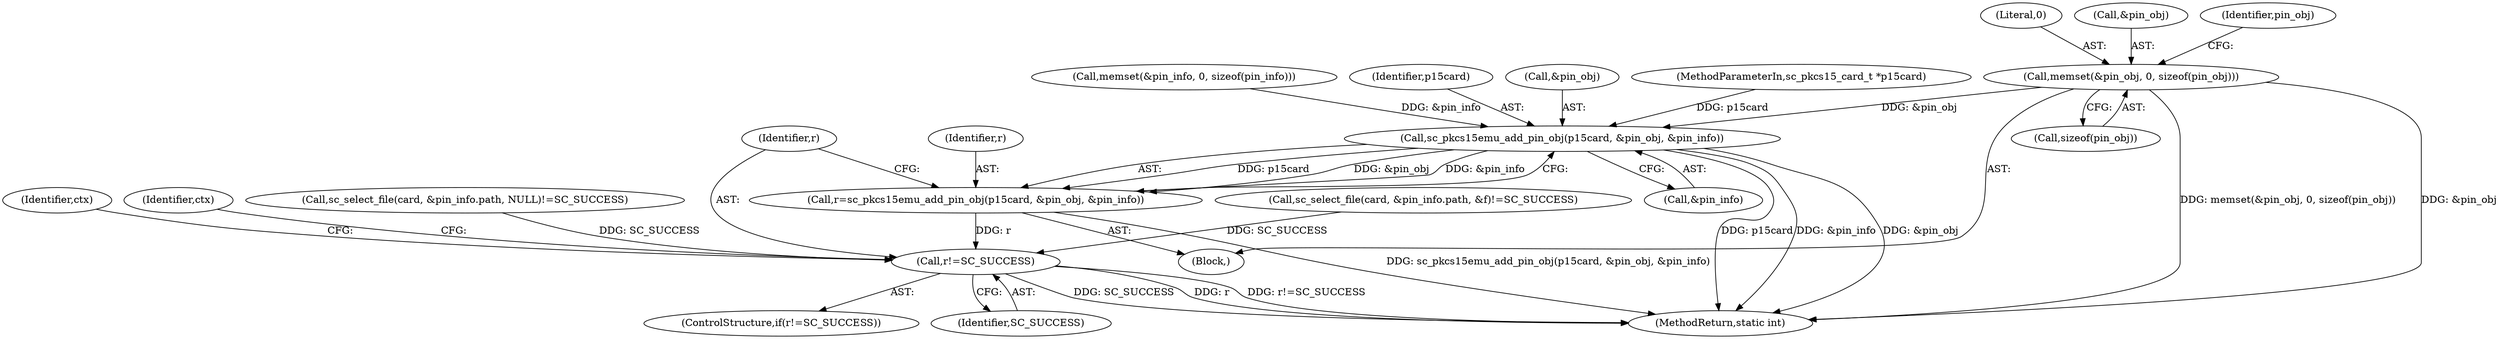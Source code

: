 digraph "0_OpenSC_8fe377e93b4b56060e5bbfb6f3142ceaeca744fa_21@API" {
"1000229" [label="(Call,memset(&pin_obj, 0, sizeof(pin_obj)))"];
"1000480" [label="(Call,sc_pkcs15emu_add_pin_obj(p15card, &pin_obj, &pin_info))"];
"1000478" [label="(Call,r=sc_pkcs15emu_add_pin_obj(p15card, &pin_obj, &pin_info))"];
"1000487" [label="(Call,r!=SC_SUCCESS)"];
"1000486" [label="(ControlStructure,if(r!=SC_SUCCESS))"];
"1000128" [label="(Call,memset(&pin_info, 0, sizeof(pin_info)))"];
"1000492" [label="(Identifier,ctx)"];
"1000478" [label="(Call,r=sc_pkcs15emu_add_pin_obj(p15card, &pin_obj, &pin_info))"];
"1000481" [label="(Identifier,p15card)"];
"1000484" [label="(Call,&pin_info)"];
"1000482" [label="(Call,&pin_obj)"];
"1000232" [label="(Literal,0)"];
"1000499" [label="(Identifier,ctx)"];
"1000109" [label="(Block,)"];
"1000229" [label="(Call,memset(&pin_obj, 0, sizeof(pin_obj)))"];
"1000480" [label="(Call,sc_pkcs15emu_add_pin_obj(p15card, &pin_obj, &pin_info))"];
"1000489" [label="(Identifier,SC_SUCCESS)"];
"1000230" [label="(Call,&pin_obj)"];
"1000305" [label="(Call,sc_select_file(card, &pin_info.path, NULL)!=SC_SUCCESS)"];
"1000233" [label="(Call,sizeof(pin_obj))"];
"1000487" [label="(Call,r!=SC_SUCCESS)"];
"1000488" [label="(Identifier,r)"];
"1000101" [label="(MethodParameterIn,sc_pkcs15_card_t *p15card)"];
"1000508" [label="(MethodReturn,static int)"];
"1000479" [label="(Identifier,r)"];
"1000237" [label="(Identifier,pin_obj)"];
"1000449" [label="(Call,sc_select_file(card, &pin_info.path, &f)!=SC_SUCCESS)"];
"1000229" -> "1000109"  [label="AST: "];
"1000229" -> "1000233"  [label="CFG: "];
"1000230" -> "1000229"  [label="AST: "];
"1000232" -> "1000229"  [label="AST: "];
"1000233" -> "1000229"  [label="AST: "];
"1000237" -> "1000229"  [label="CFG: "];
"1000229" -> "1000508"  [label="DDG: memset(&pin_obj, 0, sizeof(pin_obj))"];
"1000229" -> "1000508"  [label="DDG: &pin_obj"];
"1000229" -> "1000480"  [label="DDG: &pin_obj"];
"1000480" -> "1000478"  [label="AST: "];
"1000480" -> "1000484"  [label="CFG: "];
"1000481" -> "1000480"  [label="AST: "];
"1000482" -> "1000480"  [label="AST: "];
"1000484" -> "1000480"  [label="AST: "];
"1000478" -> "1000480"  [label="CFG: "];
"1000480" -> "1000508"  [label="DDG: p15card"];
"1000480" -> "1000508"  [label="DDG: &pin_info"];
"1000480" -> "1000508"  [label="DDG: &pin_obj"];
"1000480" -> "1000478"  [label="DDG: p15card"];
"1000480" -> "1000478"  [label="DDG: &pin_obj"];
"1000480" -> "1000478"  [label="DDG: &pin_info"];
"1000101" -> "1000480"  [label="DDG: p15card"];
"1000128" -> "1000480"  [label="DDG: &pin_info"];
"1000478" -> "1000109"  [label="AST: "];
"1000479" -> "1000478"  [label="AST: "];
"1000488" -> "1000478"  [label="CFG: "];
"1000478" -> "1000508"  [label="DDG: sc_pkcs15emu_add_pin_obj(p15card, &pin_obj, &pin_info)"];
"1000478" -> "1000487"  [label="DDG: r"];
"1000487" -> "1000486"  [label="AST: "];
"1000487" -> "1000489"  [label="CFG: "];
"1000488" -> "1000487"  [label="AST: "];
"1000489" -> "1000487"  [label="AST: "];
"1000492" -> "1000487"  [label="CFG: "];
"1000499" -> "1000487"  [label="CFG: "];
"1000487" -> "1000508"  [label="DDG: SC_SUCCESS"];
"1000487" -> "1000508"  [label="DDG: r"];
"1000487" -> "1000508"  [label="DDG: r!=SC_SUCCESS"];
"1000305" -> "1000487"  [label="DDG: SC_SUCCESS"];
"1000449" -> "1000487"  [label="DDG: SC_SUCCESS"];
}
